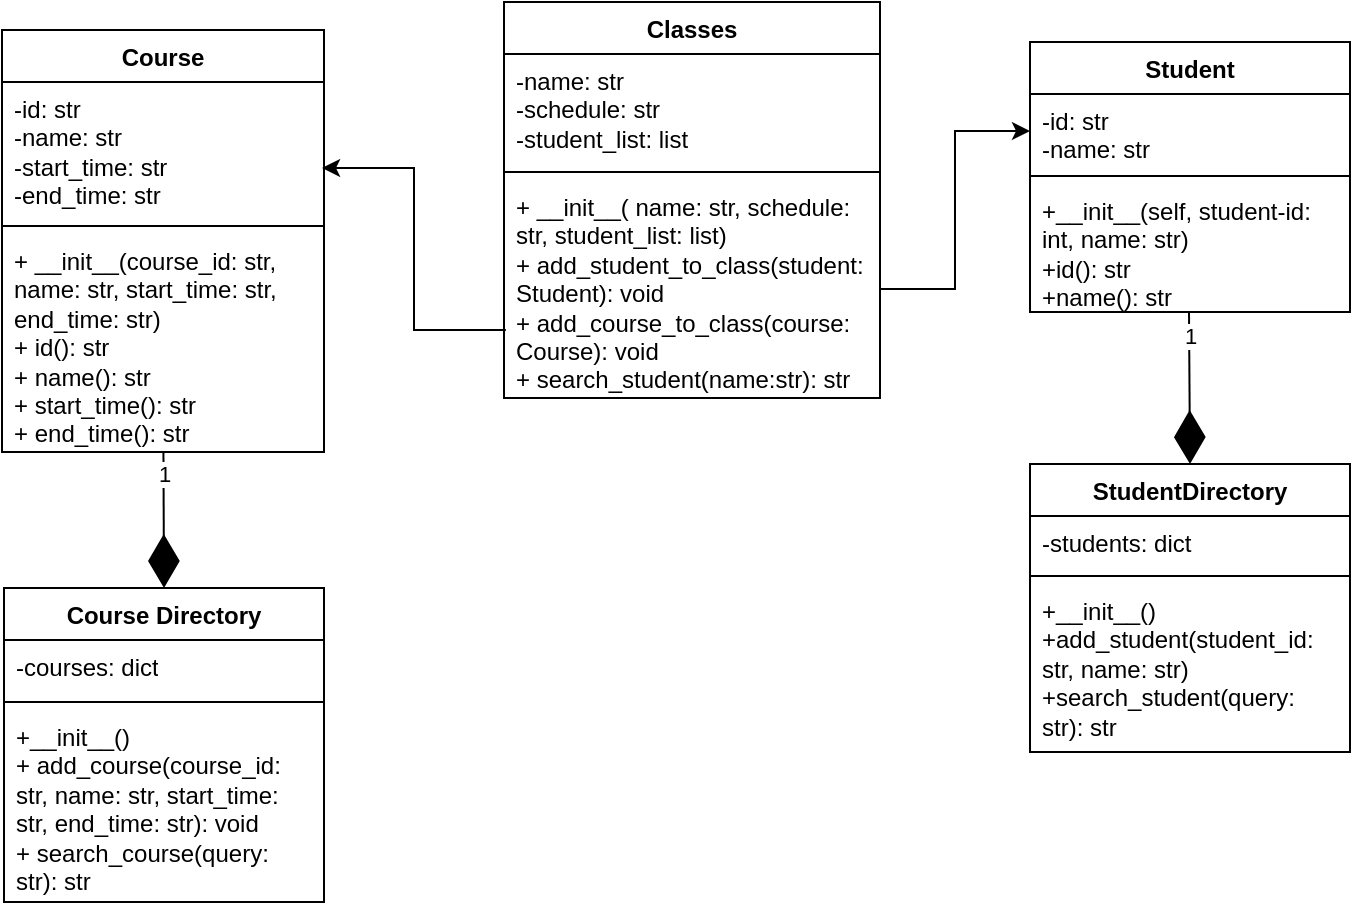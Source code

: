 <mxfile version="24.2.3" type="device">
  <diagram name="UML Class Diagram" id="ny3H0qC4jmtav3zFIihQ">
    <mxGraphModel dx="1665" dy="542" grid="0" gridSize="10" guides="1" tooltips="1" connect="1" arrows="1" fold="1" page="1" pageScale="1" pageWidth="827" pageHeight="1169" math="0" shadow="0">
      <root>
        <mxCell id="0" />
        <mxCell id="1" parent="0" />
        <mxCell id="k-ubF6k-BrLq1FWA_Osc-2" value="Student" style="swimlane;fontStyle=1;align=center;verticalAlign=top;childLayout=stackLayout;horizontal=1;startSize=26;horizontalStack=0;resizeParent=1;resizeParentMax=0;resizeLast=0;collapsible=1;marginBottom=0;whiteSpace=wrap;html=1;" parent="1" vertex="1">
          <mxGeometry x="-236" y="342" width="160" height="135" as="geometry" />
        </mxCell>
        <mxCell id="k-ubF6k-BrLq1FWA_Osc-3" value="-id: str&lt;div&gt;-name: str&lt;br&gt;&lt;/div&gt;" style="text;strokeColor=none;fillColor=none;align=left;verticalAlign=top;spacingLeft=4;spacingRight=4;overflow=hidden;rotatable=0;points=[[0,0.5],[1,0.5]];portConstraint=eastwest;whiteSpace=wrap;html=1;" parent="k-ubF6k-BrLq1FWA_Osc-2" vertex="1">
          <mxGeometry y="26" width="160" height="37" as="geometry" />
        </mxCell>
        <mxCell id="k-ubF6k-BrLq1FWA_Osc-4" value="" style="line;strokeWidth=1;fillColor=none;align=left;verticalAlign=middle;spacingTop=-1;spacingLeft=3;spacingRight=3;rotatable=0;labelPosition=right;points=[];portConstraint=eastwest;strokeColor=inherit;" parent="k-ubF6k-BrLq1FWA_Osc-2" vertex="1">
          <mxGeometry y="63" width="160" height="8" as="geometry" />
        </mxCell>
        <mxCell id="k-ubF6k-BrLq1FWA_Osc-7" value="+__init__(self, student-id: int, name: str)&lt;div&gt;+id(): str&lt;br&gt;&lt;/div&gt;&lt;div&gt;+name(): str&lt;br&gt;&lt;/div&gt;" style="text;strokeColor=none;fillColor=none;align=left;verticalAlign=top;spacingLeft=4;spacingRight=4;overflow=hidden;rotatable=0;points=[[0,0.5],[1,0.5]];portConstraint=eastwest;whiteSpace=wrap;html=1;" parent="k-ubF6k-BrLq1FWA_Osc-2" vertex="1">
          <mxGeometry y="71" width="160" height="64" as="geometry" />
        </mxCell>
        <mxCell id="k-ubF6k-BrLq1FWA_Osc-16" value="StudentDirectory" style="swimlane;fontStyle=1;align=center;verticalAlign=top;childLayout=stackLayout;horizontal=1;startSize=26;horizontalStack=0;resizeParent=1;resizeParentMax=0;resizeLast=0;collapsible=1;marginBottom=0;whiteSpace=wrap;html=1;" parent="1" vertex="1">
          <mxGeometry x="-236" y="553" width="160" height="144" as="geometry" />
        </mxCell>
        <mxCell id="k-ubF6k-BrLq1FWA_Osc-17" value="&lt;div&gt;-students: dict&lt;/div&gt;" style="text;strokeColor=none;fillColor=none;align=left;verticalAlign=top;spacingLeft=4;spacingRight=4;overflow=hidden;rotatable=0;points=[[0,0.5],[1,0.5]];portConstraint=eastwest;whiteSpace=wrap;html=1;" parent="k-ubF6k-BrLq1FWA_Osc-16" vertex="1">
          <mxGeometry y="26" width="160" height="26" as="geometry" />
        </mxCell>
        <mxCell id="k-ubF6k-BrLq1FWA_Osc-19" value="" style="line;strokeWidth=1;fillColor=none;align=left;verticalAlign=middle;spacingTop=-1;spacingLeft=3;spacingRight=3;rotatable=0;labelPosition=right;points=[];portConstraint=eastwest;strokeColor=inherit;" parent="k-ubF6k-BrLq1FWA_Osc-16" vertex="1">
          <mxGeometry y="52" width="160" height="8" as="geometry" />
        </mxCell>
        <mxCell id="k-ubF6k-BrLq1FWA_Osc-20" value="+__init__()&lt;div&gt;+add_student(student_id: str, name: str)&lt;br&gt;&lt;/div&gt;&lt;div&gt;+search_student(query: str): str&lt;br&gt;&lt;/div&gt;" style="text;strokeColor=none;fillColor=none;align=left;verticalAlign=top;spacingLeft=4;spacingRight=4;overflow=hidden;rotatable=0;points=[[0,0.5],[1,0.5]];portConstraint=eastwest;whiteSpace=wrap;html=1;" parent="k-ubF6k-BrLq1FWA_Osc-16" vertex="1">
          <mxGeometry y="60" width="160" height="84" as="geometry" />
        </mxCell>
        <mxCell id="PIT0peuxg-XdD7rZxO7o-6" value="Course" style="swimlane;fontStyle=1;align=center;verticalAlign=top;childLayout=stackLayout;horizontal=1;startSize=26;horizontalStack=0;resizeParent=1;resizeParentMax=0;resizeLast=0;collapsible=1;marginBottom=0;whiteSpace=wrap;html=1;" parent="1" vertex="1">
          <mxGeometry x="-750" y="336" width="161" height="211" as="geometry" />
        </mxCell>
        <mxCell id="PIT0peuxg-XdD7rZxO7o-7" value="-id: str&lt;div&gt;-name: str&lt;div&gt;-start_time: str&lt;/div&gt;&lt;div&gt;-end_time: str&lt;/div&gt;&lt;/div&gt;" style="text;strokeColor=none;fillColor=none;align=left;verticalAlign=top;spacingLeft=4;spacingRight=4;overflow=hidden;rotatable=0;points=[[0,0.5],[1,0.5]];portConstraint=eastwest;whiteSpace=wrap;html=1;" parent="PIT0peuxg-XdD7rZxO7o-6" vertex="1">
          <mxGeometry y="26" width="161" height="68" as="geometry" />
        </mxCell>
        <mxCell id="PIT0peuxg-XdD7rZxO7o-9" value="" style="line;strokeWidth=1;fillColor=none;align=left;verticalAlign=middle;spacingTop=-1;spacingLeft=3;spacingRight=3;rotatable=0;labelPosition=right;points=[];portConstraint=eastwest;strokeColor=inherit;" parent="PIT0peuxg-XdD7rZxO7o-6" vertex="1">
          <mxGeometry y="94" width="161" height="8" as="geometry" />
        </mxCell>
        <mxCell id="PIT0peuxg-XdD7rZxO7o-11" value="&lt;div&gt;+ __init__(course_id: str, name: str, start_time: str, end_time: str)&lt;/div&gt;&lt;div&gt;+ id(): str&lt;/div&gt;&lt;div&gt;&lt;span style=&quot;background-color: initial;&quot;&gt;+ name(): str&lt;/span&gt;&lt;/div&gt;&lt;div&gt;+ start_time(): str&lt;/div&gt;&lt;div&gt;+ end_time(): str&lt;/div&gt;" style="text;strokeColor=none;fillColor=none;align=left;verticalAlign=top;spacingLeft=4;spacingRight=4;overflow=hidden;rotatable=0;points=[[0,0.5],[1,0.5]];portConstraint=eastwest;whiteSpace=wrap;html=1;" parent="PIT0peuxg-XdD7rZxO7o-6" vertex="1">
          <mxGeometry y="102" width="161" height="109" as="geometry" />
        </mxCell>
        <mxCell id="PIT0peuxg-XdD7rZxO7o-14" value="Course Directory" style="swimlane;fontStyle=1;align=center;verticalAlign=top;childLayout=stackLayout;horizontal=1;startSize=26;horizontalStack=0;resizeParent=1;resizeParentMax=0;resizeLast=0;collapsible=1;marginBottom=0;whiteSpace=wrap;html=1;" parent="1" vertex="1">
          <mxGeometry x="-749" y="615" width="160" height="157" as="geometry" />
        </mxCell>
        <mxCell id="PIT0peuxg-XdD7rZxO7o-15" value="&lt;div&gt;-courses: dict&lt;/div&gt;" style="text;strokeColor=none;fillColor=none;align=left;verticalAlign=top;spacingLeft=4;spacingRight=4;overflow=hidden;rotatable=0;points=[[0,0.5],[1,0.5]];portConstraint=eastwest;whiteSpace=wrap;html=1;" parent="PIT0peuxg-XdD7rZxO7o-14" vertex="1">
          <mxGeometry y="26" width="160" height="27" as="geometry" />
        </mxCell>
        <mxCell id="PIT0peuxg-XdD7rZxO7o-16" value="" style="line;strokeWidth=1;fillColor=none;align=left;verticalAlign=middle;spacingTop=-1;spacingLeft=3;spacingRight=3;rotatable=0;labelPosition=right;points=[];portConstraint=eastwest;strokeColor=inherit;" parent="PIT0peuxg-XdD7rZxO7o-14" vertex="1">
          <mxGeometry y="53" width="160" height="8" as="geometry" />
        </mxCell>
        <mxCell id="PIT0peuxg-XdD7rZxO7o-17" value="+__init__()&lt;div&gt;&lt;div&gt;+ add_course(course_id: str, name: str, start_time: str, end_time: str): void&lt;/div&gt;&lt;div&gt;+ search_course(query: str): str&lt;/div&gt;&lt;/div&gt;" style="text;strokeColor=none;fillColor=none;align=left;verticalAlign=top;spacingLeft=4;spacingRight=4;overflow=hidden;rotatable=0;points=[[0,0.5],[1,0.5]];portConstraint=eastwest;whiteSpace=wrap;html=1;" parent="PIT0peuxg-XdD7rZxO7o-14" vertex="1">
          <mxGeometry y="61" width="160" height="96" as="geometry" />
        </mxCell>
        <mxCell id="PIT0peuxg-XdD7rZxO7o-20" value="1" style="endArrow=diamondThin;endFill=1;endSize=24;html=1;rounded=0;entryX=0.5;entryY=0;entryDx=0;entryDy=0;" parent="1" source="PIT0peuxg-XdD7rZxO7o-11" target="PIT0peuxg-XdD7rZxO7o-14" edge="1">
          <mxGeometry x="-0.683" width="160" relative="1" as="geometry">
            <mxPoint x="-822" y="720" as="sourcePoint" />
            <mxPoint x="-662" y="720" as="targetPoint" />
            <mxPoint as="offset" />
          </mxGeometry>
        </mxCell>
        <mxCell id="tl76FsryZKU6LvXmcM9X-1" value="Classes" style="swimlane;fontStyle=1;align=center;verticalAlign=top;childLayout=stackLayout;horizontal=1;startSize=26;horizontalStack=0;resizeParent=1;resizeParentMax=0;resizeLast=0;collapsible=1;marginBottom=0;whiteSpace=wrap;html=1;" parent="1" vertex="1">
          <mxGeometry x="-499" y="322" width="188" height="198" as="geometry" />
        </mxCell>
        <mxCell id="tl76FsryZKU6LvXmcM9X-2" value="-name: str&lt;br&gt;&lt;div&gt;&lt;div&gt;-schedule: str&lt;/div&gt;&lt;div&gt;-student_list: list&lt;/div&gt;&lt;/div&gt;" style="text;strokeColor=none;fillColor=none;align=left;verticalAlign=top;spacingLeft=4;spacingRight=4;overflow=hidden;rotatable=0;points=[[0,0.5],[1,0.5]];portConstraint=eastwest;whiteSpace=wrap;html=1;" parent="tl76FsryZKU6LvXmcM9X-1" vertex="1">
          <mxGeometry y="26" width="188" height="55" as="geometry" />
        </mxCell>
        <mxCell id="tl76FsryZKU6LvXmcM9X-3" value="" style="line;strokeWidth=1;fillColor=none;align=left;verticalAlign=middle;spacingTop=-1;spacingLeft=3;spacingRight=3;rotatable=0;labelPosition=right;points=[];portConstraint=eastwest;strokeColor=inherit;" parent="tl76FsryZKU6LvXmcM9X-1" vertex="1">
          <mxGeometry y="81" width="188" height="8" as="geometry" />
        </mxCell>
        <mxCell id="tl76FsryZKU6LvXmcM9X-4" value="&lt;div&gt;+ __init__( name: str, schedule: str, student_list: list)&lt;/div&gt;&lt;div&gt;&lt;div&gt;+ add_student_to_class(student: Student): void&lt;/div&gt;&lt;div&gt;+ add_course_to_class(course: Course): void&lt;/div&gt;&lt;/div&gt;&lt;div&gt;+ search_student(name:str): str&lt;/div&gt;" style="text;strokeColor=none;fillColor=none;align=left;verticalAlign=top;spacingLeft=4;spacingRight=4;overflow=hidden;rotatable=0;points=[[0,0.5],[1,0.5]];portConstraint=eastwest;whiteSpace=wrap;html=1;" parent="tl76FsryZKU6LvXmcM9X-1" vertex="1">
          <mxGeometry y="89" width="188" height="109" as="geometry" />
        </mxCell>
        <mxCell id="c3QfMai9WO5qIY_8yQ-C-1" style="edgeStyle=orthogonalEdgeStyle;rounded=0;orthogonalLoop=1;jettySize=auto;html=1;exitX=0.005;exitY=0.688;exitDx=0;exitDy=0;entryX=0.994;entryY=0.632;entryDx=0;entryDy=0;entryPerimeter=0;exitPerimeter=0;" edge="1" parent="1" source="tl76FsryZKU6LvXmcM9X-4" target="PIT0peuxg-XdD7rZxO7o-7">
          <mxGeometry relative="1" as="geometry" />
        </mxCell>
        <mxCell id="c3QfMai9WO5qIY_8yQ-C-2" style="edgeStyle=orthogonalEdgeStyle;rounded=0;orthogonalLoop=1;jettySize=auto;html=1;exitX=1;exitY=0.5;exitDx=0;exitDy=0;entryX=0;entryY=0.5;entryDx=0;entryDy=0;" edge="1" parent="1" source="tl76FsryZKU6LvXmcM9X-4" target="k-ubF6k-BrLq1FWA_Osc-3">
          <mxGeometry relative="1" as="geometry" />
        </mxCell>
        <mxCell id="c3QfMai9WO5qIY_8yQ-C-3" value="1" style="endArrow=diamondThin;endFill=1;endSize=24;html=1;rounded=0;entryX=0.5;entryY=0;entryDx=0;entryDy=0;" edge="1" parent="1" target="k-ubF6k-BrLq1FWA_Osc-16">
          <mxGeometry x="-0.683" width="160" relative="1" as="geometry">
            <mxPoint x="-156.5" y="477" as="sourcePoint" />
            <mxPoint x="-156.5" y="545" as="targetPoint" />
            <mxPoint as="offset" />
          </mxGeometry>
        </mxCell>
      </root>
    </mxGraphModel>
  </diagram>
</mxfile>
